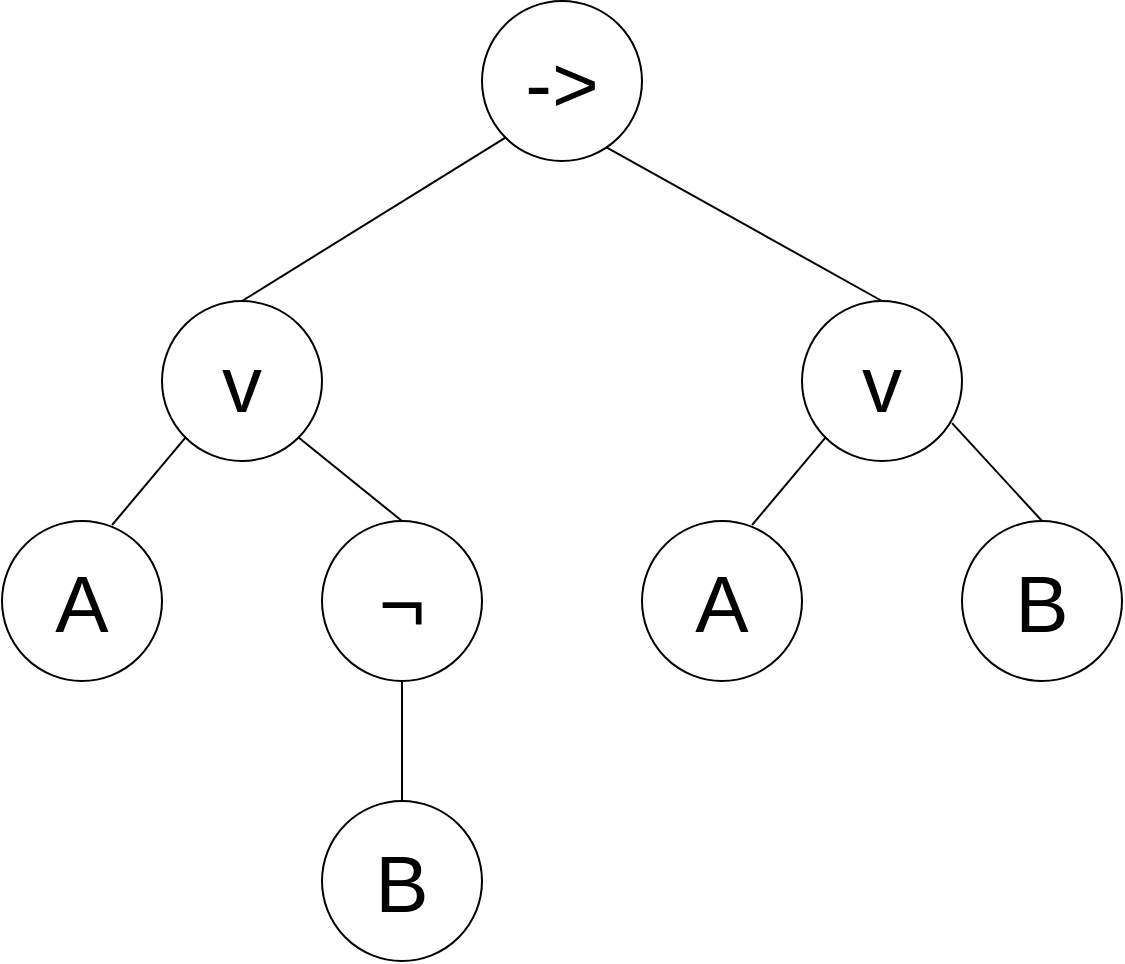 <mxfile version="11.2.3" type="google" pages="1"><diagram id="lSrt3MeKGCBeoHEMoZH8" name="Page-1"><mxGraphModel dx="1736" dy="904" grid="1" gridSize="10" guides="1" tooltips="1" connect="1" arrows="1" fold="1" page="1" pageScale="1" pageWidth="827" pageHeight="1169" math="0" shadow="0"><root><mxCell id="0"/><mxCell id="1" parent="0"/><mxCell id="JlG_hj_Rpz7SeqYX7IH4-1" value="&lt;font style=&quot;font-size: 40px&quot;&gt;v&lt;/font&gt;" style="ellipse;whiteSpace=wrap;html=1;aspect=fixed;" vertex="1" parent="1"><mxGeometry x="199" y="409.5" width="80" height="80" as="geometry"/></mxCell><mxCell id="JlG_hj_Rpz7SeqYX7IH4-2" value="&lt;font style=&quot;font-size: 40px&quot;&gt;A&lt;/font&gt;" style="ellipse;whiteSpace=wrap;html=1;aspect=fixed;" vertex="1" parent="1"><mxGeometry x="119" y="519.5" width="80" height="80" as="geometry"/></mxCell><mxCell id="JlG_hj_Rpz7SeqYX7IH4-3" value="&lt;font style=&quot;font-size: 40px&quot;&gt;¬&lt;/font&gt;" style="ellipse;whiteSpace=wrap;html=1;aspect=fixed;" vertex="1" parent="1"><mxGeometry x="279" y="519.5" width="80" height="80" as="geometry"/></mxCell><mxCell id="JlG_hj_Rpz7SeqYX7IH4-16" value="&lt;font style=&quot;font-size: 40px&quot;&gt;B&lt;/font&gt;" style="ellipse;whiteSpace=wrap;html=1;aspect=fixed;" vertex="1" parent="1"><mxGeometry x="279" y="659.5" width="80" height="80" as="geometry"/></mxCell><mxCell id="JlG_hj_Rpz7SeqYX7IH4-17" value="" style="endArrow=none;html=1;entryX=0.5;entryY=1;entryDx=0;entryDy=0;exitX=0.5;exitY=0;exitDx=0;exitDy=0;" edge="1" parent="1" source="JlG_hj_Rpz7SeqYX7IH4-16" target="JlG_hj_Rpz7SeqYX7IH4-3"><mxGeometry width="50" height="50" relative="1" as="geometry"><mxPoint x="119" y="809.5" as="sourcePoint"/><mxPoint x="169" y="759.5" as="targetPoint"/></mxGeometry></mxCell><mxCell id="JlG_hj_Rpz7SeqYX7IH4-18" value="" style="endArrow=none;html=1;entryX=0;entryY=1;entryDx=0;entryDy=0;exitX=0.688;exitY=0.025;exitDx=0;exitDy=0;exitPerimeter=0;" edge="1" parent="1" source="JlG_hj_Rpz7SeqYX7IH4-2" target="JlG_hj_Rpz7SeqYX7IH4-1"><mxGeometry width="50" height="50" relative="1" as="geometry"><mxPoint x="169" y="529.5" as="sourcePoint"/><mxPoint x="219" y="479.5" as="targetPoint"/></mxGeometry></mxCell><mxCell id="JlG_hj_Rpz7SeqYX7IH4-19" value="" style="endArrow=none;html=1;exitX=1;exitY=1;exitDx=0;exitDy=0;entryX=0.5;entryY=0;entryDx=0;entryDy=0;" edge="1" parent="1" source="JlG_hj_Rpz7SeqYX7IH4-1" target="JlG_hj_Rpz7SeqYX7IH4-3"><mxGeometry width="50" height="50" relative="1" as="geometry"><mxPoint x="349" y="499.5" as="sourcePoint"/><mxPoint x="399" y="449.5" as="targetPoint"/></mxGeometry></mxCell><mxCell id="JlG_hj_Rpz7SeqYX7IH4-20" value="&lt;font style=&quot;font-size: 40px&quot;&gt;v&lt;/font&gt;" style="ellipse;whiteSpace=wrap;html=1;aspect=fixed;" vertex="1" parent="1"><mxGeometry x="519" y="409.5" width="80" height="80" as="geometry"/></mxCell><mxCell id="JlG_hj_Rpz7SeqYX7IH4-21" value="&lt;font style=&quot;font-size: 40px&quot;&gt;A&lt;/font&gt;" style="ellipse;whiteSpace=wrap;html=1;aspect=fixed;" vertex="1" parent="1"><mxGeometry x="439" y="519.5" width="80" height="80" as="geometry"/></mxCell><mxCell id="JlG_hj_Rpz7SeqYX7IH4-22" value="&lt;font style=&quot;font-size: 40px&quot;&gt;B&lt;/font&gt;" style="ellipse;whiteSpace=wrap;html=1;aspect=fixed;" vertex="1" parent="1"><mxGeometry x="599" y="519.5" width="80" height="80" as="geometry"/></mxCell><mxCell id="JlG_hj_Rpz7SeqYX7IH4-23" value="" style="endArrow=none;html=1;entryX=0;entryY=1;entryDx=0;entryDy=0;exitX=0.688;exitY=0.025;exitDx=0;exitDy=0;exitPerimeter=0;" edge="1" parent="1" source="JlG_hj_Rpz7SeqYX7IH4-21" target="JlG_hj_Rpz7SeqYX7IH4-20"><mxGeometry width="50" height="50" relative="1" as="geometry"><mxPoint x="489" y="529.5" as="sourcePoint"/><mxPoint x="539" y="479.5" as="targetPoint"/></mxGeometry></mxCell><mxCell id="JlG_hj_Rpz7SeqYX7IH4-24" value="" style="endArrow=none;html=1;exitX=0.938;exitY=0.763;exitDx=0;exitDy=0;entryX=0.5;entryY=0;entryDx=0;entryDy=0;exitPerimeter=0;" edge="1" parent="1" source="JlG_hj_Rpz7SeqYX7IH4-20" target="JlG_hj_Rpz7SeqYX7IH4-22"><mxGeometry width="50" height="50" relative="1" as="geometry"><mxPoint x="669" y="499.5" as="sourcePoint"/><mxPoint x="719" y="449.5" as="targetPoint"/></mxGeometry></mxCell><mxCell id="JlG_hj_Rpz7SeqYX7IH4-25" value="&lt;font style=&quot;font-size: 40px&quot;&gt;-&amp;gt;&lt;/font&gt;" style="ellipse;whiteSpace=wrap;html=1;aspect=fixed;" vertex="1" parent="1"><mxGeometry x="359" y="259.5" width="80" height="80" as="geometry"/></mxCell><mxCell id="JlG_hj_Rpz7SeqYX7IH4-27" value="" style="endArrow=none;html=1;entryX=0;entryY=1;entryDx=0;entryDy=0;exitX=0.5;exitY=0;exitDx=0;exitDy=0;" edge="1" parent="1" source="JlG_hj_Rpz7SeqYX7IH4-1" target="JlG_hj_Rpz7SeqYX7IH4-25"><mxGeometry width="50" height="50" relative="1" as="geometry"><mxPoint x="289" y="369.5" as="sourcePoint"/><mxPoint x="339" y="319.5" as="targetPoint"/></mxGeometry></mxCell><mxCell id="JlG_hj_Rpz7SeqYX7IH4-28" value="" style="endArrow=none;html=1;exitX=0.775;exitY=0.913;exitDx=0;exitDy=0;exitPerimeter=0;entryX=0.5;entryY=0;entryDx=0;entryDy=0;" edge="1" parent="1" source="JlG_hj_Rpz7SeqYX7IH4-25" target="JlG_hj_Rpz7SeqYX7IH4-20"><mxGeometry width="50" height="50" relative="1" as="geometry"><mxPoint x="499" y="349.5" as="sourcePoint"/><mxPoint x="549" y="299.5" as="targetPoint"/></mxGeometry></mxCell></root></mxGraphModel></diagram></mxfile>